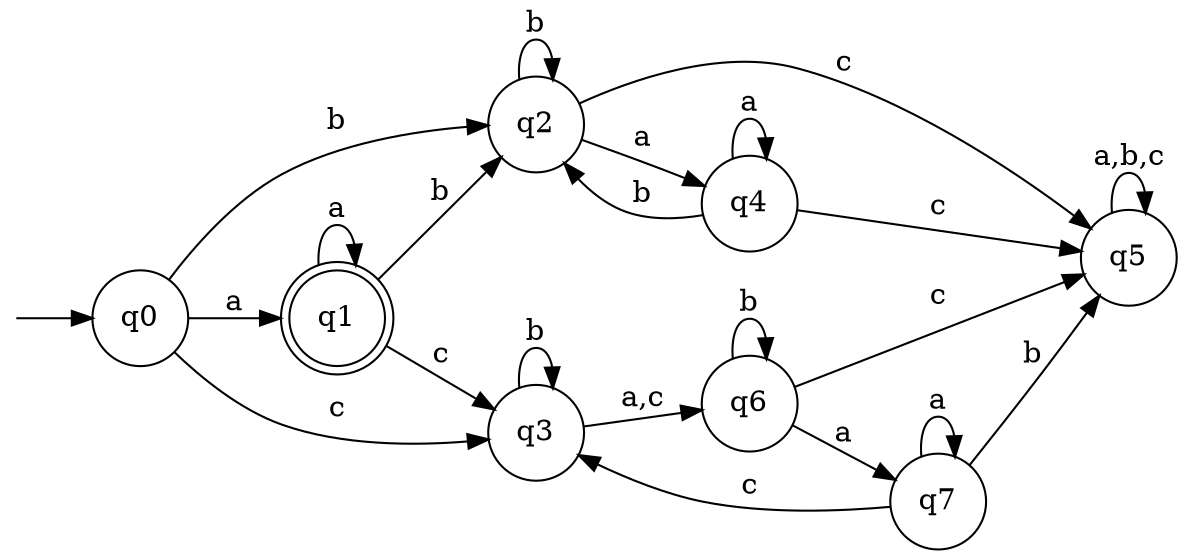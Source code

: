 digraph {
	rankdir=LR;
	node [shape=point,color=white,fontcolor=white]; start;
	node [shape=circle, color=black, fontcolor=black]; q0;
	node [shape=doublecircle, color=black, fontcolor=black]; q1;
	node [shape=circle, color=black, fontcolor=black]; q2;
	node [shape=circle, color=black, fontcolor=black]; q3;
	node [shape=circle, color=black, fontcolor=black]; q4;
	node [shape=circle, color=black, fontcolor=black]; q5;
	node [shape=circle, color=black, fontcolor=black]; q6;
	node [shape=circle, color=black, fontcolor=black]; q7;
	start -> q0;
	q0 -> q1 [label="a"];
	q0 -> q2 [label="b"];
	q0 -> q3 [label="c"];
	q1 -> q1 [label="a"];
	q1 -> q2 [label="b"];
	q1 -> q3 [label="c"];
	q2 -> q2 [label="b"];
	q2 -> q4 [label="a"];
	q2 -> q5 [label="c"];
	q3 -> q3 [label="b"];
	q3 -> q6 [label="a,c"];
	q4 -> q2 [label="b"];
	q4 -> q4 [label="a"];
	q4 -> q5 [label="c"];
	q5 -> q5 [label="a,b,c"];
	q6 -> q5 [label="c"];
	q6 -> q6 [label="b"];
	q6 -> q7 [label="a"];
	q7 -> q3 [label="c"];
	q7 -> q5 [label="b"];
	q7 -> q7 [label="a"];
}
